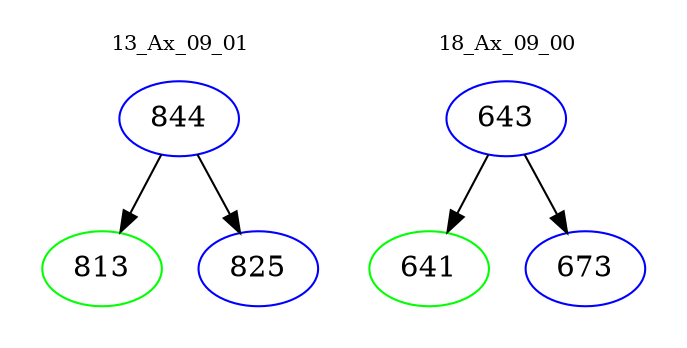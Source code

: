 digraph{
subgraph cluster_0 {
color = white
label = "13_Ax_09_01";
fontsize=10;
T0_844 [label="844", color="blue"]
T0_844 -> T0_813 [color="black"]
T0_813 [label="813", color="green"]
T0_844 -> T0_825 [color="black"]
T0_825 [label="825", color="blue"]
}
subgraph cluster_1 {
color = white
label = "18_Ax_09_00";
fontsize=10;
T1_643 [label="643", color="blue"]
T1_643 -> T1_641 [color="black"]
T1_641 [label="641", color="green"]
T1_643 -> T1_673 [color="black"]
T1_673 [label="673", color="blue"]
}
}
